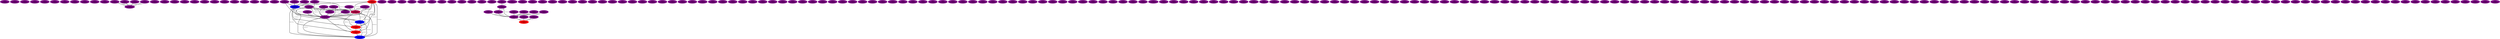 graph breastw {
    edge[style=solid, penwidth="5", labeldistance="10"]
    00100001010 [label="00100001010\ncardinality 1\nradius 0.00000000e+00\nlfd 1.00000000e+00", color="#7B0083", style="filled"]
    001001010101001010 [label="001001010101001010\ncardinality 1\nradius 0.00000000e+00\nlfd 1.00000000e+00", color="#7B0083", style="filled"]
    010010100101001 [label="010010100101001\ncardinality 1\nradius 0.00000000e+00\nlfd 1.00000000e+00", color="#7B0083", style="filled"]
    01010100100 [label="01010100100\ncardinality 1\nradius 0.00000000e+00\nlfd 1.00000000e+00", color="#7B0083", style="filled"]
    00101010010010 [label="00101010010010\ncardinality 1\nradius 0.00000000e+00\nlfd 1.00000000e+00", color="#7B0083", style="filled"]
    00100010010 [label="00100010010\ncardinality 1\nradius 0.00000000e+00\nlfd 1.00000000e+00", color="#7B0083", style="filled"]
    000001 [label="000001\ncardinality 1\nradius 0.00000000e+00\nlfd 1.00000000e+00", color="#7B0083", style="filled"]
    0101001000101 [label="0101001000101\ncardinality 1\nradius 0.00000000e+00\nlfd 1.00000000e+00", color="#7B0083", style="filled"]
    00100101000 [label="00100101000\ncardinality 1\nradius 0.00000000e+00\nlfd 1.00000000e+00", color="#7B0083", style="filled"]
    0010010000101 [label="0010010000101\ncardinality 1\nradius 0.00000000e+00\nlfd 1.00000000e+00", color="#7B0083", style="filled"]
    010001000 [label="010001000\ncardinality 1\nradius 0.00000000e+00\nlfd 1.00000000e+00", color="#7B0083", style="filled"]
    001010101010101001 [label="001010101010101001\ncardinality 1\nradius 0.00000000e+00\nlfd 1.00000000e+00", color="#7B0083", style="filled"]
    01001010101010010 [label="01001010101010010\ncardinality 1\nradius 0.00000000e+00\nlfd 1.00000000e+00", color="#7B0083", style="filled"]
    00100100100 [label="00100100100\ncardinality 1\nradius 0.00000000e+00\nlfd 1.00000000e+00", color="#7B0083", style="filled"]
    01000010101010101 [label="01000010101010101\ncardinality 1\nradius 0.00000000e+00\nlfd 1.00000000e+00", color="#7B0083", style="filled"]
    010001010 [label="010001010\ncardinality 1\nradius 0.00000000e+00\nlfd 1.00000000e+00", color="#7B0083", style="filled"]
    01001000 [label="01001000\ncardinality 1\nradius 0.00000000e+00\nlfd 1.00000000e+00", color="#7B0083", style="filled"]
    0010001010010 [label="0010001010010\ncardinality 1\nradius 0.00000000e+00\nlfd 1.00000000e+00", color="#7B0083", style="filled"]
    0101010100 [label="0101010100\ncardinality 1\nradius 0.00000000e+00\nlfd 1.00000000e+00", color="#7B0083", style="filled"]
    01001010100010 [label="01001010100010\ncardinality 1\nradius 0.00000000e+00\nlfd 1.00000000e+00", color="#7B0083", style="filled"]
    010010100010 [label="010010100010\ncardinality 1\nradius 0.00000000e+00\nlfd 1.00000000e+00", color="#7B0083", style="filled"]
    01010100010 [label="01010100010\ncardinality 1\nradius 0.00000000e+00\nlfd 1.00000000e+00", color="#7B0083", style="filled"]
    010101010010 [label="010101010010\ncardinality 1\nradius 0.00000000e+00\nlfd 1.00000000e+00", color="#7B0083", style="filled"]
    01010010101010101 [label="01010010101010101\ncardinality 1\nradius 0.00000000e+00\nlfd 1.00000000e+00", color="#7B0083", style="filled"]
    010010101010101010 [label="010010101010101010\ncardinality 1\nradius 0.00000000e+00\nlfd 1.00000000e+00", color="#7B0083", style="filled"]
    010101010010101010 [label="010101010010101010\ncardinality 1\nradius 0.00000000e+00\nlfd 1.00000000e+00", color="#7B0083", style="filled"]
    010010100101010 [label="010010100101010\ncardinality 1\nradius 0.00000000e+00\nlfd 1.00000000e+00", color="#7B0083", style="filled"]
    0100010101001 [label="0100010101001\ncardinality 2\nradius 0.00000000e+00\nlfd 1.00000000e+00", color="#7B0083", style="filled"]
    0100010010100 [label="0100010010100\ncardinality 1\nradius 0.00000000e+00\nlfd 1.00000000e+00", color="#7B0083", style="filled"]
    00101010100101010 [label="00101010100101010\ncardinality 1\nradius 0.00000000e+00\nlfd 1.00000000e+00", color="#7B0083", style="filled"]
    001010000 [label="001010000\ncardinality 1\nradius 0.00000000e+00\nlfd 1.00000000e+00", color="#7B0083", style="filled"]
    010100100010 [label="010100100010\ncardinality 1\nradius 0.00000000e+00\nlfd 1.00000000e+00", color="#7B0083", style="filled"]
    01010100100101 [label="01010100100101\ncardinality 1\nradius 0.00000000e+00\nlfd 1.00000000e+00", color="#7B0083", style="filled"]
    0100010001 [label="0100010001\ncardinality 1\nradius 0.00000000e+00\nlfd 1.00000000e+00", color="#7B0083", style="filled"]
    001010010001 [label="001010010001\ncardinality 1\nradius 0.00000000e+00\nlfd 1.00000000e+00", color="#7B0083", style="filled"]
    01010100101010 [label="01010100101010\ncardinality 1\nradius 0.00000000e+00\nlfd 1.00000000e+00", color="#7B0083", style="filled"]
    00101010010010101 [label="00101010010010101\ncardinality 1\nradius 0.00000000e+00\nlfd 1.00000000e+00", color="#7B0083", style="filled"]
    000101010101 [label="000101010101\ncardinality 1\nradius 0.00000000e+00\nlfd 1.00000000e+00", color="#7B0083", style="filled"]
    00101010001010101 [label="00101010001010101\ncardinality 1\nradius 0.00000000e+00\nlfd 1.00000000e+00", color="#7B0083", style="filled"]
    00100100010010 [label="00100100010010\ncardinality 1\nradius 0.00000000e+00\nlfd 1.00000000e+00", color="#7B0083", style="filled"]
    01010101010101010100 [label="01010101010101010100\ncardinality 15\nradius 2.00000000e+00\nlfd 4.47458977e-01", color="#0000FE", style="filled"]
    010101010100101010101 [label="010101010100101010101\ncardinality 1\nradius 0.00000000e+00\nlfd 1.00000000e+00", color="#7B0083", style="filled"]
    0010101010101001 [label="0010101010101001\ncardinality 1\nradius 0.00000000e+00\nlfd 1.00000000e+00", color="#7B0083", style="filled"]
    001001010101010010 [label="001001010101010010\ncardinality 1\nradius 0.00000000e+00\nlfd 1.00000000e+00", color="#7B0083", style="filled"]
    0010010100101010 [label="0010010100101010\ncardinality 1\nradius 0.00000000e+00\nlfd 1.00000000e+00", color="#7B0083", style="filled"]
    01001001010 [label="01001001010\ncardinality 1\nradius 0.00000000e+00\nlfd 1.00000000e+00", color="#7B0083", style="filled"]
    010010101001010101 [label="010010101001010101\ncardinality 1\nradius 0.00000000e+00\nlfd 1.00000000e+00", color="#7B0083", style="filled"]
    0010010100100101 [label="0010010100100101\ncardinality 1\nradius 0.00000000e+00\nlfd 1.00000000e+00", color="#7B0083", style="filled"]
    010101001010 [label="010101001010\ncardinality 1\nradius 0.00000000e+00\nlfd 1.00000000e+00", color="#7B0083", style="filled"]
    00010101010 [label="00010101010\ncardinality 1\nradius 0.00000000e+00\nlfd 1.00000000e+00", color="#7B0083", style="filled"]
    00100010101001 [label="00100010101001\ncardinality 1\nradius 0.00000000e+00\nlfd 1.00000000e+00", color="#7B0083", style="filled"]
    010010100101010101 [label="010010100101010101\ncardinality 1\nradius 0.00000000e+00\nlfd 1.00000000e+00", color="#7B0083", style="filled"]
    0101010101010101010101 [label="0101010101010101010101\ncardinality 204\nradius 3.16227766e+00\nlfd 2.46160587e-01", color="#0000FE", style="filled"]
    0010010101010010101 [label="0010010101010010101\ncardinality 1\nradius 0.00000000e+00\nlfd 1.00000000e+00", color="#7B0083", style="filled"]
    0001001 [label="0001001\ncardinality 1\nradius 0.00000000e+00\nlfd 1.00000000e+00", color="#7B0083", style="filled"]
    00101010010100101 [label="00101010010100101\ncardinality 1\nradius 0.00000000e+00\nlfd 1.00000000e+00", color="#7B0083", style="filled"]
    00101000101001 [label="00101000101001\ncardinality 1\nradius 0.00000000e+00\nlfd 1.00000000e+00", color="#7B0083", style="filled"]
    0010010010101010101 [label="0010010010101010101\ncardinality 2\nradius 2.82842712e+00\nlfd 1.00000000e+00", color="#7B0083", style="filled"]
    001001000010 [label="001001000010\ncardinality 1\nradius 0.00000000e+00\nlfd 1.00000000e+00", color="#7B0083", style="filled"]
    0101010101000 [label="0101010101000\ncardinality 1\nradius 0.00000000e+00\nlfd 1.00000000e+00", color="#7B0083", style="filled"]
    010010100010101 [label="010010100010101\ncardinality 1\nradius 0.00000000e+00\nlfd 1.00000000e+00", color="#7B0083", style="filled"]
    010010101001010 [label="010010101001010\ncardinality 1\nradius 0.00000000e+00\nlfd 1.00000000e+00", color="#7B0083", style="filled"]
    01000010101010 [label="01000010101010\ncardinality 1\nradius 0.00000000e+00\nlfd 1.00000000e+00", color="#7B0083", style="filled"]
    00101010101010101010 [label="00101010101010101010\ncardinality 1\nradius 0.00000000e+00\nlfd 1.00000000e+00", color="#7B0083", style="filled"]
    010010010101 [label="010010010101\ncardinality 1\nradius 0.00000000e+00\nlfd 1.00000000e+00", color="#7B0083", style="filled"]
    001000100101 [label="001000100101\ncardinality 1\nradius 0.00000000e+00\nlfd 1.00000000e+00", color="#7B0083", style="filled"]
    0010101010100101010 [label="0010101010100101010\ncardinality 1\nradius 0.00000000e+00\nlfd 1.00000000e+00", color="#7B0083", style="filled"]
    01000101010001 [label="01000101010001\ncardinality 1\nradius 0.00000000e+00\nlfd 1.00000000e+00", color="#7B0083", style="filled"]
    00101000101010 [label="00101000101010\ncardinality 1\nradius 0.00000000e+00\nlfd 1.00000000e+00", color="#7B0083", style="filled"]
    000101010 [label="000101010\ncardinality 1\nradius 0.00000000e+00\nlfd 1.00000000e+00", color="#7B0083", style="filled"]
    010101001010101 [label="010101001010101\ncardinality 1\nradius 0.00000000e+00\nlfd 1.00000000e+00", color="#7B0083", style="filled"]
    001010010010 [label="001010010010\ncardinality 1\nradius 0.00000000e+00\nlfd 1.00000000e+00", color="#7B0083", style="filled"]
    001001000101010 [label="001001000101010\ncardinality 1\nradius 0.00000000e+00\nlfd 1.00000000e+00", color="#7B0083", style="filled"]
    01001001001 [label="01001001001\ncardinality 1\nradius 0.00000000e+00\nlfd 1.00000000e+00", color="#7B0083", style="filled"]
    0101010101010010 [label="0101010101010010\ncardinality 1\nradius 0.00000000e+00\nlfd 1.00000000e+00", color="#7B0083", style="filled"]
    010101010101001010 [label="010101010101001010\ncardinality 1\nradius 0.00000000e+00\nlfd 1.00000000e+00", color="#7B0083", style="filled"]
    0100100100 [label="0100100100\ncardinality 1\nradius 0.00000000e+00\nlfd 1.00000000e+00", color="#7B0083", style="filled"]
    01010101010001010 [label="01010101010001010\ncardinality 1\nradius 0.00000000e+00\nlfd 1.00000000e+00", color="#7B0083", style="filled"]
    001001000100101 [label="001001000100101\ncardinality 1\nradius 0.00000000e+00\nlfd 1.00000000e+00", color="#7B0083", style="filled"]
    0100101010101010 [label="0100101010101010\ncardinality 1\nradius 0.00000000e+00\nlfd 1.00000000e+00", color="#7B0083", style="filled"]
    0010100101001010 [label="0010100101001010\ncardinality 1\nradius 0.00000000e+00\nlfd 1.00000000e+00", color="#7B0083", style="filled"]
    00101010100010 [label="00101010100010\ncardinality 1\nradius 0.00000000e+00\nlfd 1.00000000e+00", color="#7B0083", style="filled"]
    001010101010101010101 [label="001010101010101010101\ncardinality 2\nradius 4.69041576e+00\nlfd 1.00000000e+00", color="#7B0083", style="filled"]
    0100010101010101010 [label="0100010101010101010\ncardinality 1\nradius 0.00000000e+00\nlfd 1.00000000e+00", color="#7B0083", style="filled"]
    01001010010101010 [label="01001010010101010\ncardinality 1\nradius 0.00000000e+00\nlfd 1.00000000e+00", color="#7B0083", style="filled"]
    00100101010101010101 [label="00100101010101010101\ncardinality 1\nradius 0.00000000e+00\nlfd 1.00000000e+00", color="#7B0083", style="filled"]
    01010101001010101010 [label="01010101001010101010\ncardinality 1\nradius 0.00000000e+00\nlfd 1.00000000e+00", color="#7B0083", style="filled"]
    01010001010 [label="01010001010\ncardinality 1\nradius 0.00000000e+00\nlfd 1.00000000e+00", color="#7B0083", style="filled"]
    0101010001010 [label="0101010001010\ncardinality 1\nradius 0.00000000e+00\nlfd 1.00000000e+00", color="#7B0083", style="filled"]
    00100000101 [label="00100000101\ncardinality 1\nradius 0.00000000e+00\nlfd 1.00000000e+00", color="#7B0083", style="filled"]
    0000101 [label="0000101\ncardinality 1\nradius 0.00000000e+00\nlfd 1.00000000e+00", color="#7B0083", style="filled"]
    0100000 [label="0100000\ncardinality 1\nradius 0.00000000e+00\nlfd 1.00000000e+00", color="#7B0083", style="filled"]
    001010100101010 [label="001010100101010\ncardinality 1\nradius 0.00000000e+00\nlfd 1.00000000e+00", color="#7B0083", style="filled"]
    0100010101010100 [label="0100010101010100\ncardinality 1\nradius 0.00000000e+00\nlfd 1.00000000e+00", color="#7B0083", style="filled"]
    0101010101010001 [label="0101010101010001\ncardinality 1\nradius 0.00000000e+00\nlfd 1.00000000e+00", color="#7B0083", style="filled"]
    001001010100101 [label="001001010100101\ncardinality 1\nradius 0.00000000e+00\nlfd 1.00000000e+00", color="#7B0083", style="filled"]
    00101010100100 [label="00101010100100\ncardinality 1\nradius 0.00000000e+00\nlfd 1.00000000e+00", color="#7B0083", style="filled"]
    00100010100101 [label="00100010100101\ncardinality 1\nradius 0.00000000e+00\nlfd 1.00000000e+00", color="#7B0083", style="filled"]
    00101001010101010101 [label="00101001010101010101\ncardinality 3\nradius 3.60555128e+00\nlfd 1.58496250e+00", color="#FE0000", style="filled"]
    01010101010101001010 [label="01010101010101001010\ncardinality 40\nradius 4.58257569e+00\nlfd 1.07400058e+00", color="#B80046", style="filled"]
    0010100100101 [label="0010100100101\ncardinality 1\nradius 0.00000000e+00\nlfd 1.00000000e+00", color="#7B0083", style="filled"]
    0100010101010 [label="0100010101010\ncardinality 1\nradius 0.00000000e+00\nlfd 1.00000000e+00", color="#7B0083", style="filled"]
    010101010010100 [label="010101010010100\ncardinality 1\nradius 0.00000000e+00\nlfd 1.00000000e+00", color="#7B0083", style="filled"]
    010010101000 [label="010010101000\ncardinality 1\nradius 0.00000000e+00\nlfd 1.00000000e+00", color="#7B0083", style="filled"]
    00101001000 [label="00101001000\ncardinality 1\nradius 0.00000000e+00\nlfd 1.00000000e+00", color="#7B0083", style="filled"]
    001010010101010100 [label="001010010101010100\ncardinality 1\nradius 0.00000000e+00\nlfd 1.00000000e+00", color="#7B0083", style="filled"]
    010101010101010101001 [label="010101010101010101001\ncardinality 58\nradius 1.73205081e+00\nlfd 2.53605290e+00", color="#FF0000", style="filled"]
    00101001010100101 [label="00101001010100101\ncardinality 1\nradius 0.00000000e+00\nlfd 1.00000000e+00", color="#7B0083", style="filled"]
    0101010010010 [label="0101010010010\ncardinality 1\nradius 0.00000000e+00\nlfd 1.00000000e+00", color="#7B0083", style="filled"]
    01010101010101010010 [label="01010101010101010010\ncardinality 1\nradius 0.00000000e+00\nlfd 1.00000000e+00", color="#7B0083", style="filled"]
    010100101010 [label="010100101010\ncardinality 1\nradius 0.00000000e+00\nlfd 1.00000000e+00", color="#7B0083", style="filled"]
    001001010101000 [label="001001010101000\ncardinality 1\nradius 0.00000000e+00\nlfd 1.00000000e+00", color="#7B0083", style="filled"]
    00101010100001 [label="00101010100001\ncardinality 1\nradius 0.00000000e+00\nlfd 1.00000000e+00", color="#7B0083", style="filled"]
    001010101001001 [label="001010101001001\ncardinality 1\nradius 0.00000000e+00\nlfd 1.00000000e+00", color="#7B0083", style="filled"]
    001010010101010010 [label="001010010101010010\ncardinality 1\nradius 0.00000000e+00\nlfd 1.00000000e+00", color="#7B0083", style="filled"]
    01001010100101010 [label="01001010100101010\ncardinality 1\nradius 0.00000000e+00\nlfd 1.00000000e+00", color="#7B0083", style="filled"]
    010101010010101010101 [label="010101010010101010101\ncardinality 2\nradius 0.00000000e+00\nlfd 1.00000000e+00", color="#7B0083", style="filled"]
    01010101010010 [label="01010101010010\ncardinality 1\nradius 0.00000000e+00\nlfd 1.00000000e+00", color="#7B0083", style="filled"]
    0100101010010 [label="0100101010010\ncardinality 1\nradius 0.00000000e+00\nlfd 1.00000000e+00", color="#7B0083", style="filled"]
    001001000101001 [label="001001000101001\ncardinality 1\nradius 0.00000000e+00\nlfd 1.00000000e+00", color="#7B0083", style="filled"]
    010010101010100 [label="010010101010100\ncardinality 1\nradius 0.00000000e+00\nlfd 1.00000000e+00", color="#7B0083", style="filled"]
    001001001010101001 [label="001001001010101001\ncardinality 1\nradius 0.00000000e+00\nlfd 1.00000000e+00", color="#7B0083", style="filled"]
    0101010101010100100 [label="0101010101010100100\ncardinality 16\nradius 3.46410162e+00\nlfd 1.19264508e+00", color="#F1000D", style="filled"]
    0101000100 [label="0101000100\ncardinality 1\nradius 0.00000000e+00\nlfd 1.00000000e+00", color="#7B0083", style="filled"]
    01010100001 [label="01010100001\ncardinality 1\nradius 0.00000000e+00\nlfd 1.00000000e+00", color="#7B0083", style="filled"]
    0100101010100 [label="0100101010100\ncardinality 1\nradius 0.00000000e+00\nlfd 1.00000000e+00", color="#7B0083", style="filled"]
    0010000010 [label="0010000010\ncardinality 1\nradius 0.00000000e+00\nlfd 1.00000000e+00", color="#7B0083", style="filled"]
    01001010001010 [label="01001010001010\ncardinality 1\nradius 0.00000000e+00\nlfd 1.00000000e+00", color="#7B0083", style="filled"]
    001010101010100 [label="001010101010100\ncardinality 1\nradius 0.00000000e+00\nlfd 1.00000000e+00", color="#7B0083", style="filled"]
    0010010101010100 [label="0010010101010100\ncardinality 1\nradius 0.00000000e+00\nlfd 1.00000000e+00", color="#7B0083", style="filled"]
    00101010101001010101 [label="00101010101001010101\ncardinality 1\nradius 0.00000000e+00\nlfd 1.00000000e+00", color="#7B0083", style="filled"]
    01000010100 [label="01000010100\ncardinality 1\nradius 0.00000000e+00\nlfd 1.00000000e+00", color="#7B0083", style="filled"]
    0010010101010100101 [label="0010010101010100101\ncardinality 2\nradius 5.09901951e+00\nlfd 1.00000000e+00", color="#7B0083", style="filled"]
    010101010100010101 [label="010101010100010101\ncardinality 1\nradius 0.00000000e+00\nlfd 1.00000000e+00", color="#7B0083", style="filled"]
    010101010101010100101 [label="010101010101010100101\ncardinality 1\nradius 0.00000000e+00\nlfd 1.00000000e+00", color="#7B0083", style="filled"]
    0010001010101010 [label="0010001010101010\ncardinality 1\nradius 0.00000000e+00\nlfd 1.00000000e+00", color="#7B0083", style="filled"]
    00101010101010100 [label="00101010101010100\ncardinality 1\nradius 0.00000000e+00\nlfd 1.00000000e+00", color="#7B0083", style="filled"]
    01010001001 [label="01010001001\ncardinality 1\nradius 0.00000000e+00\nlfd 1.00000000e+00", color="#7B0083", style="filled"]
    01001000101 [label="01001000101\ncardinality 1\nradius 0.00000000e+00\nlfd 1.00000000e+00", color="#7B0083", style="filled"]
    010010100001 [label="010010100001\ncardinality 1\nradius 0.00000000e+00\nlfd 1.00000000e+00", color="#7B0083", style="filled"]
    00101000010 [label="00101000010\ncardinality 1\nradius 0.00000000e+00\nlfd 1.00000000e+00", color="#7B0083", style="filled"]
    001010101010101010 [label="001010101010101010\ncardinality 1\nradius 0.00000000e+00\nlfd 1.00000000e+00", color="#7B0083", style="filled"]
    00101001010010 [label="00101001010010\ncardinality 1\nradius 0.00000000e+00\nlfd 1.00000000e+00", color="#7B0083", style="filled"]
    001001010100 [label="001001010100\ncardinality 1\nradius 0.00000000e+00\nlfd 1.00000000e+00", color="#7B0083", style="filled"]
    0101001010101010 [label="0101001010101010\ncardinality 1\nradius 0.00000000e+00\nlfd 1.00000000e+00", color="#7B0083", style="filled"]
    010101010101010001 [label="010101010101010001\ncardinality 1\nradius 0.00000000e+00\nlfd 1.00000000e+00", color="#7B0083", style="filled"]
    001010101010001 [label="001010101010001\ncardinality 1\nradius 0.00000000e+00\nlfd 1.00000000e+00", color="#7B0083", style="filled"]
    00100101000101 [label="00100101000101\ncardinality 1\nradius 0.00000000e+00\nlfd 1.00000000e+00", color="#7B0083", style="filled"]
    010101010101010010101 [label="010101010101010010101\ncardinality 44\nradius 4.69041576e+00\nlfd 1.00000000e+00", color="#7B0083", style="filled"]
    0010101010000 [label="0010101010000\ncardinality 1\nradius 0.00000000e+00\nlfd 1.00000000e+00", color="#7B0083", style="filled"]
    0100101001001 [label="0100101001001\ncardinality 1\nradius 0.00000000e+00\nlfd 1.00000000e+00", color="#7B0083", style="filled"]
    00101010001001 [label="00101010001001\ncardinality 1\nradius 0.00000000e+00\nlfd 1.00000000e+00", color="#7B0083", style="filled"]
    01010010010 [label="01010010010\ncardinality 1\nradius 0.00000000e+00\nlfd 1.00000000e+00", color="#7B0083", style="filled"]
    01010010100101 [label="01010010100101\ncardinality 1\nradius 0.00000000e+00\nlfd 1.00000000e+00", color="#7B0083", style="filled"]
    0010101000100 [label="0010101000100\ncardinality 1\nradius 0.00000000e+00\nlfd 1.00000000e+00", color="#7B0083", style="filled"]
    0001010 [label="0001010\ncardinality 1\nradius 0.00000000e+00\nlfd 1.00000000e+00", color="#7B0083", style="filled"]
    010101010100010 [label="010101010100010\ncardinality 1\nradius 0.00000000e+00\nlfd 1.00000000e+00", color="#7B0083", style="filled"]
    00101001010100 [label="00101001010100\ncardinality 1\nradius 0.00000000e+00\nlfd 1.00000000e+00", color="#7B0083", style="filled"]
    0100010101010100101 [label="0100010101010100101\ncardinality 1\nradius 0.00000000e+00\nlfd 1.00000000e+00", color="#7B0083", style="filled"]
    01001010101010101010 [label="01001010101010101010\ncardinality 1\nradius 0.00000000e+00\nlfd 1.00000000e+00", color="#7B0083", style="filled"]
    00100100010100 [label="00100100010100\ncardinality 1\nradius 0.00000000e+00\nlfd 1.00000000e+00", color="#7B0083", style="filled"]
    0010101001010010 [label="0010101001010010\ncardinality 1\nradius 0.00000000e+00\nlfd 1.00000000e+00", color="#7B0083", style="filled"]
    001000010 [label="001000010\ncardinality 1\nradius 0.00000000e+00\nlfd 1.00000000e+00", color="#7B0083", style="filled"]
    01010101010101001001 [label="01010101010101001001\ncardinality 25\nradius 4.58257569e+00\nlfd 8.36501268e-01", color="#1300EB", style="filled"]
    0010010001010101 [label="0010010001010101\ncardinality 1\nradius 0.00000000e+00\nlfd 1.00000000e+00", color="#7B0083", style="filled"]
    0100010101000 [label="0100010101000\ncardinality 1\nradius 0.00000000e+00\nlfd 1.00000000e+00", color="#7B0083", style="filled"]
    00100100101010010 [label="00100100101010010\ncardinality 1\nradius 0.00000000e+00\nlfd 1.00000000e+00", color="#7B0083", style="filled"]
    010101010101000 [label="010101010101000\ncardinality 1\nradius 0.00000000e+00\nlfd 1.00000000e+00", color="#7B0083", style="filled"]
    001010101001010 [label="001010101001010\ncardinality 1\nradius 0.00000000e+00\nlfd 1.00000000e+00", color="#7B0083", style="filled"]
    00100010101010 [label="00100010101010\ncardinality 1\nradius 0.00000000e+00\nlfd 1.00000000e+00", color="#7B0083", style="filled"]
    001001010010010 [label="001001010010010\ncardinality 1\nradius 0.00000000e+00\nlfd 1.00000000e+00", color="#7B0083", style="filled"]
    0010010001000 [label="0010010001000\ncardinality 1\nradius 0.00000000e+00\nlfd 1.00000000e+00", color="#7B0083", style="filled"]
    00101000100 [label="00101000100\ncardinality 1\nradius 0.00000000e+00\nlfd 1.00000000e+00", color="#7B0083", style="filled"]
    010101010010101001 [label="010101010010101001\ncardinality 1\nradius 0.00000000e+00\nlfd 1.00000000e+00", color="#7B0083", style="filled"]
    010000101001 [label="010000101001\ncardinality 1\nradius 0.00000000e+00\nlfd 1.00000000e+00", color="#7B0083", style="filled"]
    001001010101010100 [label="001001010101010100\ncardinality 1\nradius 0.00000000e+00\nlfd 1.00000000e+00", color="#7B0083", style="filled"]
    000010 [label="000010\ncardinality 1\nradius 0.00000000e+00\nlfd 1.00000000e+00", color="#7B0083", style="filled"]
    0010010100010 [label="0010010100010\ncardinality 1\nradius 0.00000000e+00\nlfd 1.00000000e+00", color="#7B0083", style="filled"]
    0010001010100 [label="0010001010100\ncardinality 1\nradius 0.00000000e+00\nlfd 1.00000000e+00", color="#7B0083", style="filled"]
    00100101010010 [label="00100101010010\ncardinality 1\nradius 0.00000000e+00\nlfd 1.00000000e+00", color="#7B0083", style="filled"]
    00100010100 [label="00100010100\ncardinality 1\nradius 0.00000000e+00\nlfd 1.00000000e+00", color="#7B0083", style="filled"]
    010001010101010010 [label="010001010101010010\ncardinality 1\nradius 0.00000000e+00\nlfd 1.00000000e+00", color="#7B0083", style="filled"]
    001010101000101 [label="001010101000101\ncardinality 1\nradius 0.00000000e+00\nlfd 1.00000000e+00", color="#7B0083", style="filled"]
    0100100010 [label="0100100010\ncardinality 1\nradius 0.00000000e+00\nlfd 1.00000000e+00", color="#7B0083", style="filled"]
    0010010101010101001 [label="0010010101010101001\ncardinality 1\nradius 0.00000000e+00\nlfd 1.00000000e+00", color="#7B0083", style="filled"]
    0010100101010100101 [label="0010100101010100101\ncardinality 2\nradius 4.12310563e+00\nlfd 1.00000000e+00", color="#7B0083", style="filled"]
    010000100 [label="010000100\ncardinality 1\nradius 0.00000000e+00\nlfd 1.00000000e+00", color="#7B0083", style="filled"]
    01001010000 [label="01001010000\ncardinality 1\nradius 0.00000000e+00\nlfd 1.00000000e+00", color="#7B0083", style="filled"]
    0010010101010010 [label="0010010101010010\ncardinality 1\nradius 0.00000000e+00\nlfd 1.00000000e+00", color="#7B0083", style="filled"]
    010000101010 [label="010000101010\ncardinality 1\nradius 0.00000000e+00\nlfd 1.00000000e+00", color="#7B0083", style="filled"]
    01010010101010 [label="01010010101010\ncardinality 1\nradius 0.00000000e+00\nlfd 1.00000000e+00", color="#7B0083", style="filled"]
    0010010000 [label="0010010000\ncardinality 1\nradius 0.00000000e+00\nlfd 1.00000000e+00", color="#7B0083", style="filled"]
    00101010010100 [label="00101010010100\ncardinality 1\nradius 0.00000000e+00\nlfd 1.00000000e+00", color="#7B0083", style="filled"]
    00101010101000 [label="00101010101000\ncardinality 1\nradius 0.00000000e+00\nlfd 1.00000000e+00", color="#7B0083", style="filled"]
    01000101010101010 [label="01000101010101010\ncardinality 1\nradius 0.00000000e+00\nlfd 1.00000000e+00", color="#7B0083", style="filled"]
    00000 [label="00000\ncardinality 1\nradius 0.00000000e+00\nlfd 1.00000000e+00", color="#7B0083", style="filled"]
    01000100101001 [label="01000100101001\ncardinality 1\nradius 0.00000000e+00\nlfd 1.00000000e+00", color="#7B0083", style="filled"]
    0101000101010 [label="0101000101010\ncardinality 1\nradius 0.00000000e+00\nlfd 1.00000000e+00", color="#7B0083", style="filled"]
    0101001010010 [label="0101001010010\ncardinality 1\nradius 0.00000000e+00\nlfd 1.00000000e+00", color="#7B0083", style="filled"]
    0100001001 [label="0100001001\ncardinality 1\nradius 0.00000000e+00\nlfd 1.00000000e+00", color="#7B0083", style="filled"]
    01010101001010010 [label="01010101001010010\ncardinality 1\nradius 0.00000000e+00\nlfd 1.00000000e+00", color="#7B0083", style="filled"]
    0010010101010101010 [label="0010010101010101010\ncardinality 1\nradius 0.00000000e+00\nlfd 1.00000000e+00", color="#7B0083", style="filled"]
    001000000 [label="001000000\ncardinality 1\nradius 0.00000000e+00\nlfd 1.00000000e+00", color="#7B0083", style="filled"]
    001010010100 [label="001010010100\ncardinality 1\nradius 0.00000000e+00\nlfd 1.00000000e+00", color="#7B0083", style="filled"]
    00101010010001 [label="00101010010001\ncardinality 1\nradius 0.00000000e+00\nlfd 1.00000000e+00", color="#7B0083", style="filled"]
    0010100101010101010 [label="0010100101010101010\ncardinality 1\nradius 0.00000000e+00\nlfd 1.00000000e+00", color="#7B0083", style="filled"]
    010010100100 [label="010010100100\ncardinality 1\nradius 0.00000000e+00\nlfd 1.00000000e+00", color="#7B0083", style="filled"]
    00100100101001 [label="00100100101001\ncardinality 1\nradius 0.00000000e+00\nlfd 1.00000000e+00", color="#7B0083", style="filled"]
    0010100101001010101 [label="0010100101001010101\ncardinality 1\nradius 0.00000000e+00\nlfd 1.00000000e+00", color="#7B0083", style="filled"]
    00100010101010101 [label="00100010101010101\ncardinality 1\nradius 0.00000000e+00\nlfd 1.00000000e+00", color="#7B0083", style="filled"]
    01010101010101000 [label="01010101010101000\ncardinality 1\nradius 0.00000000e+00\nlfd 1.00000000e+00", color="#7B0083", style="filled"]
    01010101010010101010 [label="01010101010010101010\ncardinality 1\nradius 0.00000000e+00\nlfd 1.00000000e+00", color="#7B0083", style="filled"]
    001000010101 [label="001000010101\ncardinality 2\nradius 0.00000000e+00\nlfd 1.00000000e+00", color="#7B0083", style="filled"]
    01010010100 [label="01010010100\ncardinality 1\nradius 0.00000000e+00\nlfd 1.00000000e+00", color="#7B0083", style="filled"]
    0101010000 [label="0101010000\ncardinality 1\nradius 0.00000000e+00\nlfd 1.00000000e+00", color="#7B0083", style="filled"]
    000100 [label="000100\ncardinality 1\nradius 0.00000000e+00\nlfd 1.00000000e+00", color="#7B0083", style="filled"]
    0010101001000 [label="0010101001000\ncardinality 1\nradius 0.00000000e+00\nlfd 1.00000000e+00", color="#7B0083", style="filled"]
    001010101010010 [label="001010101010010\ncardinality 1\nradius 0.00000000e+00\nlfd 1.00000000e+00", color="#7B0083", style="filled"]
    01010100010101 [label="01010100010101\ncardinality 1\nradius 0.00000000e+00\nlfd 1.00000000e+00", color="#7B0083", style="filled"]
    0010000001 [label="0010000001\ncardinality 1\nradius 0.00000000e+00\nlfd 1.00000000e+00", color="#7B0083", style="filled"]
    010101010101010101010 [label="010101010101010101010\ncardinality 5\nradius 2.82842712e+00\nlfd 1.32192809e+00", color="#FE0000", style="filled"]
    001010001010101 [label="001010001010101\ncardinality 1\nradius 0.00000000e+00\nlfd 1.00000000e+00", color="#7B0083", style="filled"]
    001001001010100101 [label="001001001010100101\ncardinality 1\nradius 0.00000000e+00\nlfd 1.00000000e+00", color="#7B0083", style="filled"]
    010010101010101010101 [label="010010101010101010101\ncardinality 1\nradius 0.00000000e+00\nlfd 1.00000000e+00", color="#7B0083", style="filled"]
    0101001001010 [label="0101001001010\ncardinality 1\nradius 0.00000000e+00\nlfd 1.00000000e+00", color="#7B0083", style="filled"]
    010101010101010100 [label="010101010101010100\ncardinality 1\nradius 0.00000000e+00\nlfd 1.00000000e+00", color="#7B0083", style="filled"]
    001010101001010101 [label="001010101001010101\ncardinality 1\nradius 0.00000000e+00\nlfd 1.00000000e+00", color="#7B0083", style="filled"]
    00100100101010100 [label="00100100101010100\ncardinality 1\nradius 0.00000000e+00\nlfd 1.00000000e+00", color="#7B0083", style="filled"]
    001001001010101010 [label="001001001010101010\ncardinality 2\nradius 3.60555128e+00\nlfd 1.00000000e+00", color="#7B0083", style="filled"]
    0010101001001010 [label="0010101001001010\ncardinality 1\nradius 0.00000000e+00\nlfd 1.00000000e+00", color="#7B0083", style="filled"]
    001001001001 [label="001001001001\ncardinality 1\nradius 0.00000000e+00\nlfd 1.00000000e+00", color="#7B0083", style="filled"]
    001010010100101010 [label="001010010100101010\ncardinality 1\nradius 0.00000000e+00\nlfd 1.00000000e+00", color="#7B0083", style="filled"]
    00101010001010 [label="00101010001010\ncardinality 1\nradius 0.00000000e+00\nlfd 1.00000000e+00", color="#7B0083", style="filled"]
    0010010100100 [label="0010010100100\ncardinality 1\nradius 0.00000000e+00\nlfd 1.00000000e+00", color="#7B0083", style="filled"]
    00100101001010 [label="00100101001010\ncardinality 1\nradius 0.00000000e+00\nlfd 1.00000000e+00", color="#7B0083", style="filled"]
    00100101001010101 [label="00100101001010101\ncardinality 1\nradius 0.00000000e+00\nlfd 1.00000000e+00", color="#7B0083", style="filled"]
    0101000 [label="0101000\ncardinality 1\nradius 0.00000000e+00\nlfd 1.00000000e+00", color="#7B0083", style="filled"]
    001010000101 [label="001010000101\ncardinality 2\nradius 0.00000000e+00\nlfd 1.00000000e+00", color="#7B0083", style="filled"]
    010010101010100101 [label="010010101010100101\ncardinality 1\nradius 0.00000000e+00\nlfd 1.00000000e+00", color="#7B0083", style="filled"]
    00100100010001 [label="00100100010001\ncardinality 1\nradius 0.00000000e+00\nlfd 1.00000000e+00", color="#7B0083", style="filled"]
    00101010101001010 [label="00101010101001010\ncardinality 1\nradius 0.00000000e+00\nlfd 1.00000000e+00", color="#7B0083", style="filled"]
    001010100101010101 [label="001010100101010101\ncardinality 1\nradius 0.00000000e+00\nlfd 1.00000000e+00", color="#7B0083", style="filled"]
    01010101001010100 [label="01010101001010100\ncardinality 1\nradius 0.00000000e+00\nlfd 1.00000000e+00", color="#7B0083", style="filled"]
    01000001 [label="01000001\ncardinality 1\nradius 0.00000000e+00\nlfd 1.00000000e+00", color="#7B0083", style="filled"]
    01000101010101010101 [label="01000101010101010101\ncardinality 2\nradius 2.82842712e+00\nlfd 1.00000000e+00", color="#7B0083", style="filled"]
    01001010010100 [label="01001010010100\ncardinality 1\nradius 0.00000000e+00\nlfd 1.00000000e+00", color="#7B0083", style="filled"]
    0101001000 [label="0101001000\ncardinality 1\nradius 0.00000000e+00\nlfd 1.00000000e+00", color="#7B0083", style="filled"]
    010001001010101 [label="010001001010101\ncardinality 1\nradius 0.00000000e+00\nlfd 1.00000000e+00", color="#7B0083", style="filled"]
    0010101000101010 [label="0010101000101010\ncardinality 1\nradius 0.00000000e+00\nlfd 1.00000000e+00", color="#7B0083", style="filled"]
    0010100101010100 [label="0010100101010100\ncardinality 1\nradius 0.00000000e+00\nlfd 1.00000000e+00", color="#7B0083", style="filled"]
    0010010101010001 [label="0010010101010001\ncardinality 1\nradius 0.00000000e+00\nlfd 1.00000000e+00", color="#7B0083", style="filled"]
    0010100101010101001 [label="0010100101010101001\ncardinality 1\nradius 0.00000000e+00\nlfd 1.00000000e+00", color="#7B0083", style="filled"]
    01000100101010 [label="01000100101010\ncardinality 1\nradius 0.00000000e+00\nlfd 1.00000000e+00", color="#7B0083", style="filled"]
    01010010010101 [label="01010010010101\ncardinality 1\nradius 0.00000000e+00\nlfd 1.00000000e+00", color="#7B0083", style="filled"]
    01010001010101 [label="01010001010101\ncardinality 1\nradius 0.00000000e+00\nlfd 1.00000000e+00", color="#7B0083", style="filled"]
    0100001010101010 [label="0100001010101010\ncardinality 1\nradius 0.00000000e+00\nlfd 1.00000000e+00", color="#7B0083", style="filled"]
    0010100101010010 [label="0010100101010010\ncardinality 1\nradius 0.00000000e+00\nlfd 1.00000000e+00", color="#7B0083", style="filled"]
    010010101000101 [label="010010101000101\ncardinality 1\nradius 0.00000000e+00\nlfd 1.00000000e+00", color="#7B0083", style="filled"]
    0100010010 [label="0100010010\ncardinality 1\nradius 0.00000000e+00\nlfd 1.00000000e+00", color="#7B0083", style="filled"]
    010101010100101010 [label="010101010100101010\ncardinality 1\nradius 0.00000000e+00\nlfd 1.00000000e+00", color="#7B0083", style="filled"]
    00101010010101010 [label="00101010010101010\ncardinality 1\nradius 0.00000000e+00\nlfd 1.00000000e+00", color="#7B0083", style="filled"]
    0010101000 [label="0010101000\ncardinality 1\nradius 0.00000000e+00\nlfd 1.00000000e+00", color="#7B0083", style="filled"]
    0101010101001010 [label="0101010101001010\ncardinality 1\nradius 0.00000000e+00\nlfd 1.00000000e+00", color="#7B0083", style="filled"]
    0101010101010010101 [label="0101010101010010101\ncardinality 1\nradius 0.00000000e+00\nlfd 1.00000000e+00", color="#7B0083", style="filled"]
    001010001001 [label="001010001001\ncardinality 1\nradius 0.00000000e+00\nlfd 1.00000000e+00", color="#7B0083", style="filled"]
    0010100010100 [label="0010100010100\ncardinality 1\nradius 0.00000000e+00\nlfd 1.00000000e+00", color="#7B0083", style="filled"]
    0100101010100101 [label="0100101010100101\ncardinality 1\nradius 0.00000000e+00\nlfd 1.00000000e+00", color="#7B0083", style="filled"]
    0010010010100 [label="0010010010100\ncardinality 1\nradius 0.00000000e+00\nlfd 1.00000000e+00", color="#7B0083", style="filled"]
    001001001010100 [label="001001001010100\ncardinality 1\nradius 0.00000000e+00\nlfd 1.00000000e+00", color="#7B0083", style="filled"]
    010010101010010 [label="010010101010010\ncardinality 1\nradius 0.00000000e+00\nlfd 1.00000000e+00", color="#7B0083", style="filled"]
    010101010010100101 [label="010101010010100101\ncardinality 1\nradius 0.00000000e+00\nlfd 1.00000000e+00", color="#7B0083", style="filled"]
    001000100 [label="001000100\ncardinality 1\nradius 0.00000000e+00\nlfd 1.00000000e+00", color="#7B0083", style="filled"]
    01010101010101010100 -- 010101010101010101001 [label="1.41421356e+00"]
    01010101010101001001 -- 0101010101010101010101 [label="3.16227766e+00"]
    01010100010101 -- 01010101010101001010 [label="3.87298335e+00"]
    00100100010010 -- 0010010101010100101 [label="5.00000000e+00"]
    0010010101010100101 -- 00101001010101010101 [label="8.48528137e+00"]
    0010100101010100101 -- 00101001010101010101 [label="7.41619849e+00"]
    01010100001 -- 010101010101010010101 [label="4.35889894e+00"]
    01010101010101001001 -- 010101010101010101001 [label="1.41421356e+00"]
    01010101010101001001 -- 01010101010101010100 [label="1.41421356e+00"]
    001001001010101010 -- 0010010101010100101 [label="7.07106781e+00"]
    01010101010101010100 -- 010101010101010101010 [label="2.82842712e+00"]
    010101010010101010 -- 010101010101010010101 [label="3.87298335e+00"]
    01010100001 -- 01010101010101001010 [label="4.00000000e+00"]
    010101010101001010 -- 01010101010101001001 [label="4.24264069e+00"]
    0101010101010100100 -- 010101010101010101010 [label="3.46410162e+00"]
    010101010101010101010 -- 0101010101010101010101 [label="2.44948974e+00"]
    01010101010101001010 -- 010101010101010101001 [label="2.00000000e+00"]
    010101010100101010 -- 01010101010101001001 [label="4.35889894e+00"]
    01010101010101001010 -- 0101010101010101010101 [label="2.00000000e+00"]
    01010101010101001010 -- 010101010101010010101 [label="2.23606798e+00"]
    010101010010100101 -- 010101010101010010101 [label="4.35889894e+00"]
    0010100101010101001 -- 00101001010101010101 [label="3.60555128e+00"]
    01010101001010101010 -- 01010101010101001010 [label="4.35889894e+00"]
    001000100101 -- 0010010101010100101 [label="4.58257569e+00"]
    0100010001 -- 001010101010101010101 [label="3.31662479e+00"]
    0010101010101001 -- 001010101010101010101 [label="4.69041576e+00"]
    0101010101010100100 -- 010101010101010010101 [label="2.64575131e+00"]
    001001001010101010 -- 0010010010101010101 [label="3.74165739e+00"]
    0101010101010100100 -- 01010101010101001001 [label="2.44948974e+00"]
    0101010101010001 -- 010101010101010010101 [label="3.16227766e+00"]
    01010101001010101010 -- 010101010101010010101 [label="4.47213595e+00"]
    010101010101010100 -- 010101010101010010101 [label="4.69041576e+00"]
    0101010101010001 -- 01010101010101001001 [label="3.31662479e+00"]
    01010101010101001001 -- 010101010101010010101 [label="1.73205081e+00"]
    0101010101010100100 -- 01010101010101001010 [label="3.16227766e+00"]
    010000101010 -- 001010101010101010101 [label="3.87298335e+00"]
    01010101001010010 -- 010101010101010010101 [label="4.69041576e+00"]
    0101010101010100100 -- 010101010101010101001 [label="2.44948974e+00"]
    010101010101010101001 -- 0101010101010101010101 [label="2.00000000e+00"]
    010101010101010101001 -- 010101010101010101010 [label="2.44948974e+00"]
    01010101010101001010 -- 010101010101010101010 [label="2.44948974e+00"]
    010101010100010101 -- 01010101010101001001 [label="4.35889894e+00"]
    001001000101001 -- 0010010101010100101 [label="3.87298335e+00"]
    001001001010101001 -- 001001001010101010 [label="3.31662479e+00"]
    0010010010101010101 -- 0010010101010100101 [label="6.92820323e+00"]
    010101010101010010101 -- 010101010101010101010 [label="2.64575131e+00"]
    010101010101010010101 -- 01010101010101010100 [label="1.73205081e+00"]
    01010101010101001001 -- 010101010101010101010 [label="3.16227766e+00"]
    01010101010101001010 -- 01010101010101010100 [label="3.16227766e+00"]
    00100100010001 -- 0010010101010100101 [label="5.00000000e+00"]
    010101010010101010 -- 0101010101010101010101 [label="2.44948974e+00"]
    010101010100101010 -- 010101010101010010101 [label="4.47213595e+00"]
    010101010101010001 -- 01010101010101001010 [label="3.87298335e+00"]
    01010101010101010100 -- 0101010101010101010101 [label="3.16227766e+00"]
    001001010100 -- 0010010101010100101 [label="4.89897949e+00"]
    01010100010101 -- 010101010101010010101 [label="4.47213595e+00"]
    010101010101010010101 -- 010101010101010101001 [label="1.00000000e+00"]
    001010101010101001 -- 001010101010101010101 [label="2.44948974e+00"]
    0101010101010100100 -- 0101010101010101010101 [label="3.74165739e+00"]
    0101010101010001 -- 01010101010101001010 [label="3.31662479e+00"]
    010101010101010010101 -- 0101010101010101010101 [label="2.23606798e+00"]
    01010101010101001001 -- 01010101010101001010 [label="2.82842712e+00"]
    0101010101010100100 -- 01010101010101010100 [label="2.00000000e+00"]
    010101010010101010 -- 01010101010101001010 [label="3.16227766e+00"]
}